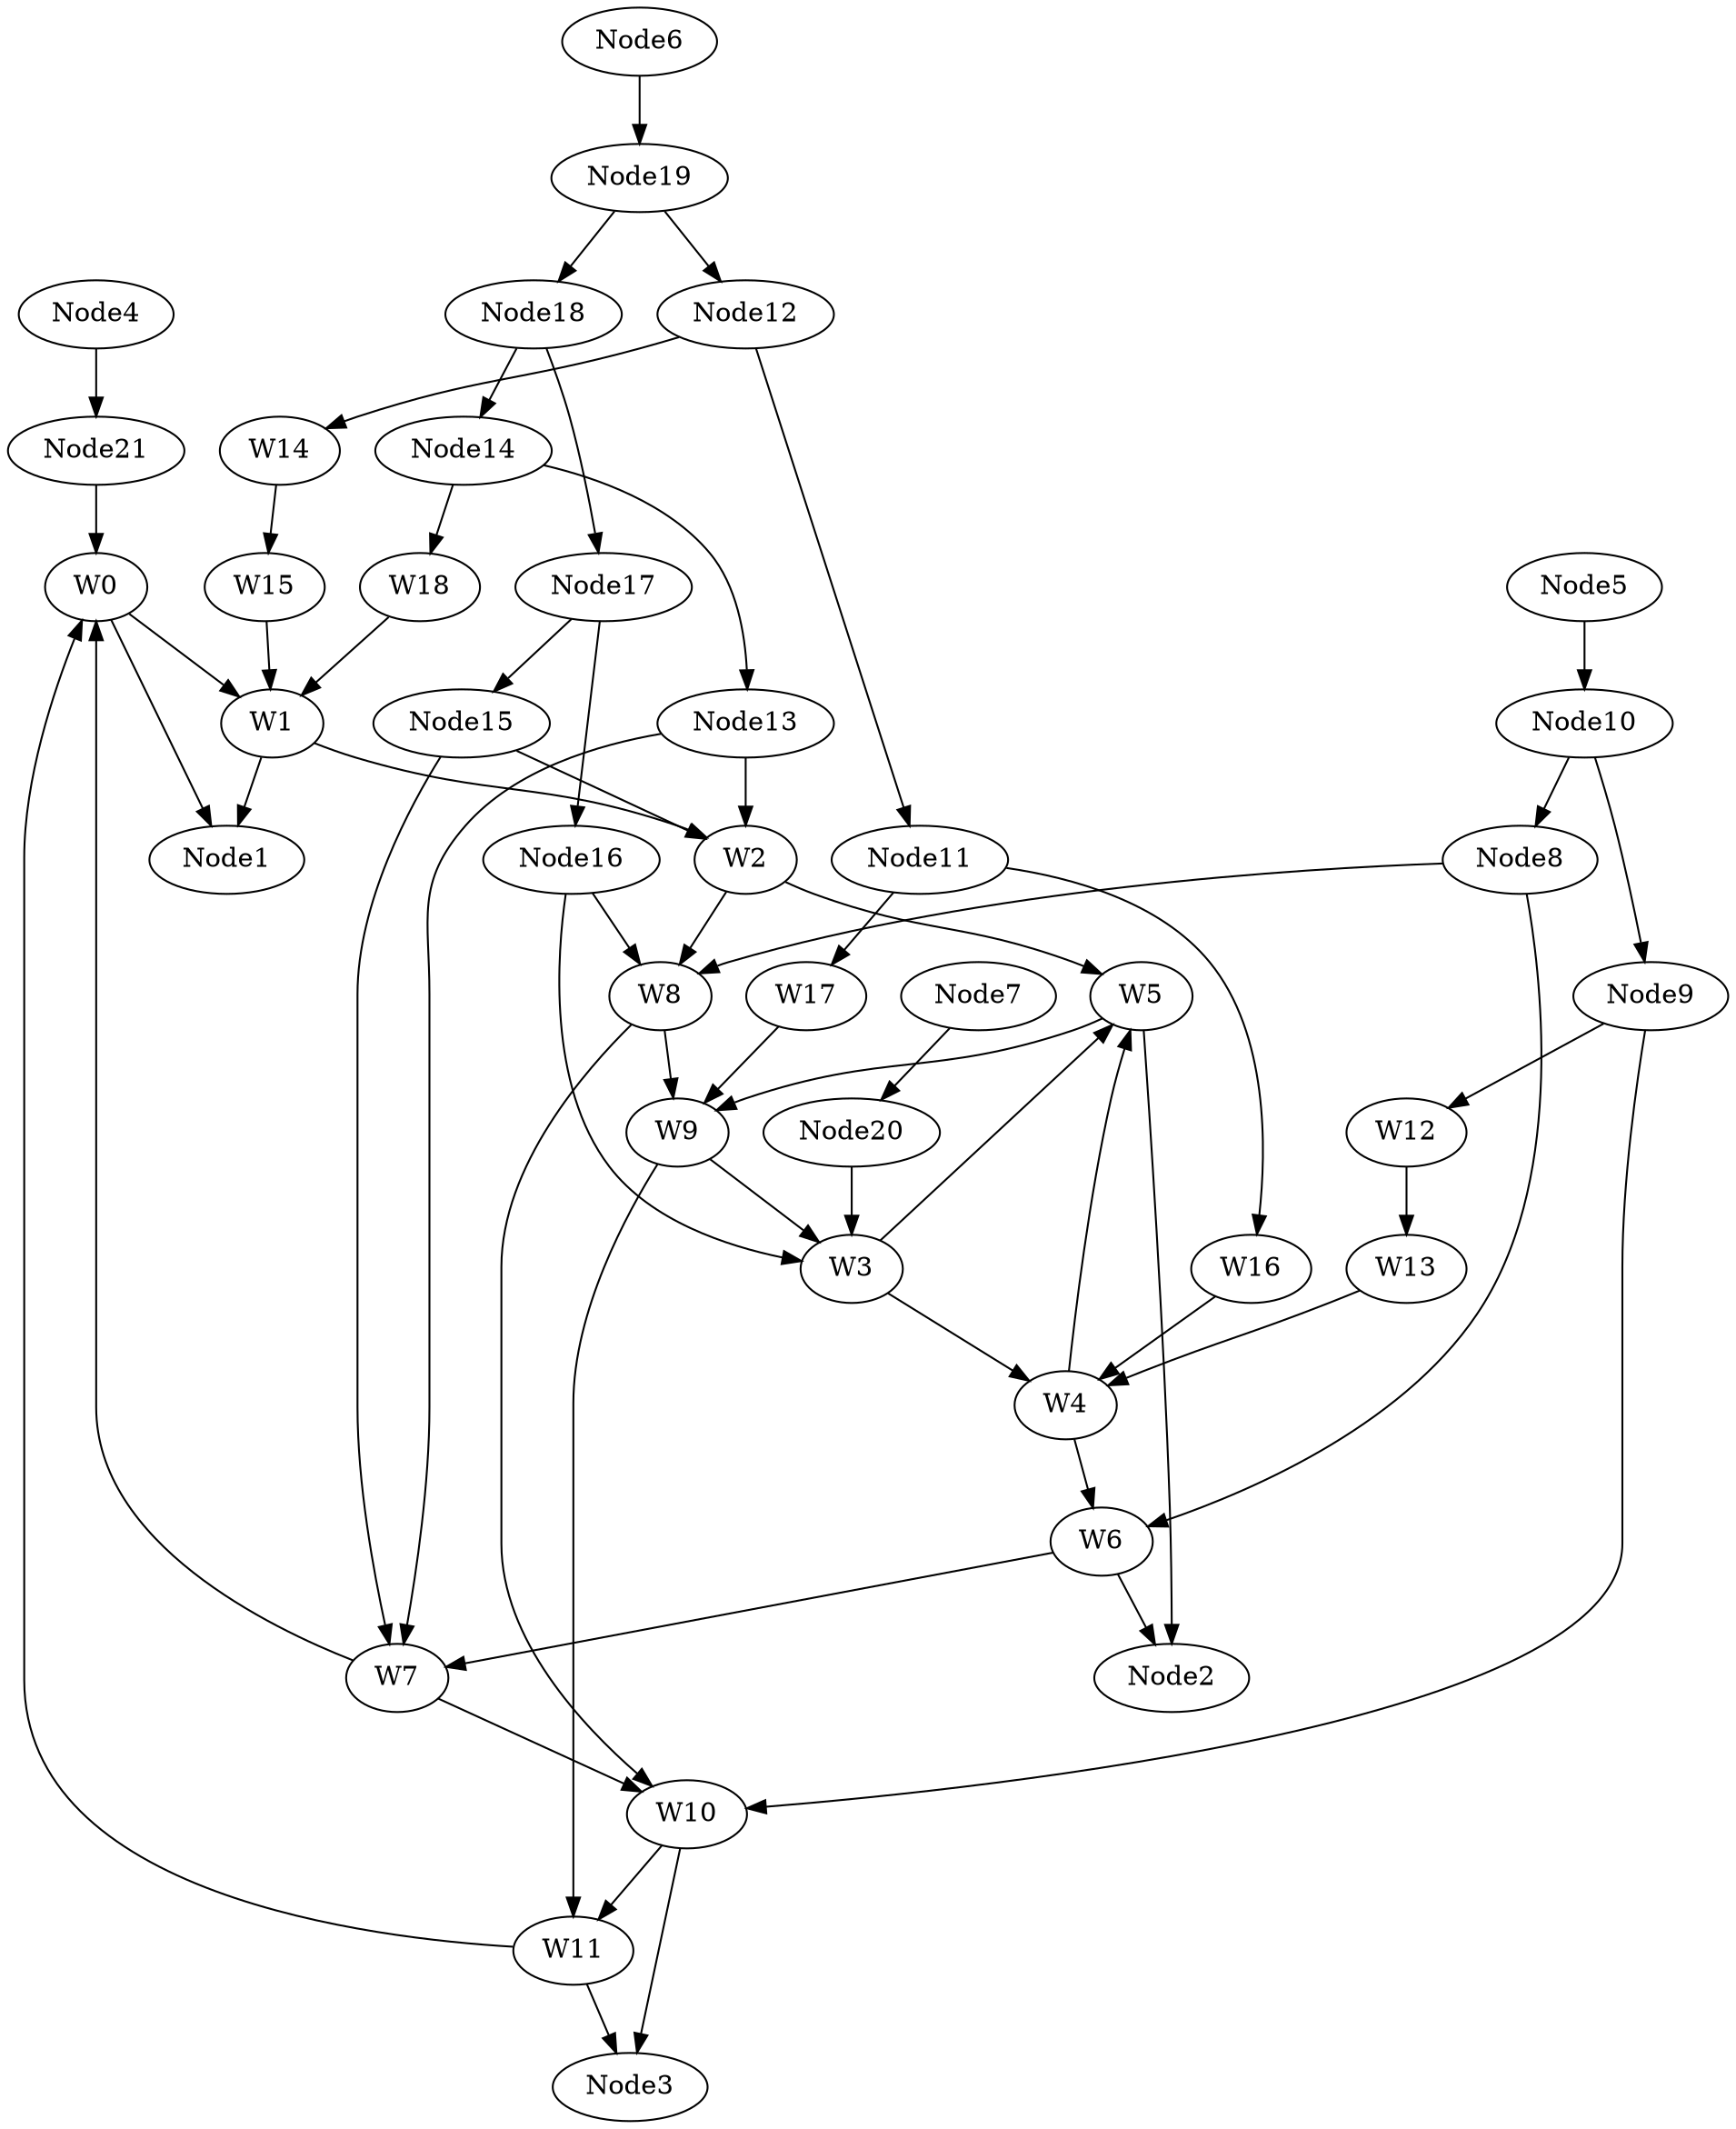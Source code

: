 strict digraph "network" {
Node4;
Node21;
Node5;
Node10;
Node6;
Node19;
Node7;
Node20;
Node8;
Node1;
Node2;
Node9;
Node11;
Node3;
Node12;
Node13;
Node14;
Node15;
Node16;
Node17;
Node18;
W0;
W1;
W2;
W3;
W4;
W5;
W6;
W7;
W8;
W9;
W10;
W11;
W12;
W13;
W14;
W15;
W16;
W17;
W18;
Node4 -> Node21  [style=solid];
Node21 -> W0;
Node5 -> Node10  [style=solid];
Node10 -> Node8  [style=solid];
Node10 -> Node9  [style=solid];
Node6 -> Node19  [style=solid];
Node19 -> Node12  [style=solid];
Node19 -> Node18  [style=solid];
Node7 -> Node20  [style=solid];
Node20 -> W3;
Node8 -> W6;
Node8 -> W8;
Node9 -> W10;
Node9 -> W12;
Node11 -> W16;
Node11 -> W17;
Node12 -> Node11  [style=solid];
Node12 -> W14;
Node13 -> W2;
Node13 -> W7;
Node14 -> Node13  [style=solid];
Node14 -> W18;
Node15 -> W2;
Node15 -> W7;
Node16 -> W3;
Node16 -> W8;
Node17 -> Node15  [style=solid];
Node17 -> Node16  [style=solid];
Node18 -> Node14  [style=solid];
Node18 -> Node17  [style=solid];
W0 -> W1;
W0 -> Node1;
W1 -> W2;
W1 -> Node1;
W2 -> W5;
W2 -> W8;
W3 -> W4;
W3 -> W5;
W4 -> W5;
W4 -> W6;
W5 -> Node2;
W5 -> W9;
W6 -> W7;
W6 -> Node2;
W7 -> W0;
W7 -> W10;
W8 -> W9;
W8 -> W10;
W9 -> W3;
W9 -> W11;
W10 -> W11;
W10 -> Node3;
W11 -> W0;
W11 -> Node3;
W12 -> W13;
W13 -> W4;
W14 -> W15;
W15 -> W1;
W16 -> W4;
W17 -> W9;
W18 -> W1;
}
